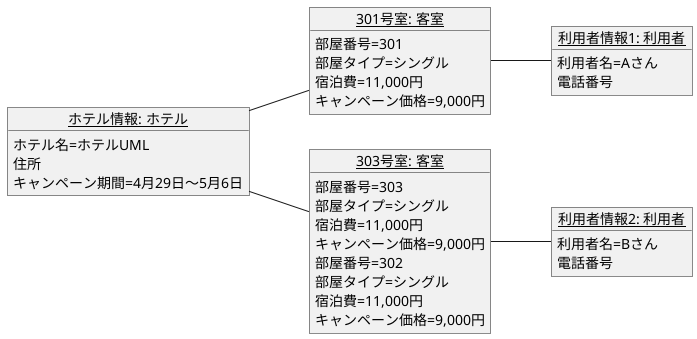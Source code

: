 @startuml
left to right direction
object "<u>ホテル情報: ホテル</u>" as h{
    ホテル名=ホテルUML
    住所
    キャンペーン期間=4月29日～5月6日
}
object "<u>301号室: 客室</u>" as r1{
    部屋番号=301
    部屋タイプ=シングル
    宿泊費=11,000円
    キャンペーン価格=9,000円
}
object "<u>利用者情報1: 利用者</u>" as u1{
    利用者名=Aさん
    電話番号
}
object "<u>利用者情報2: 利用者</u>" as u2{
    利用者名=Bさん
    電話番号
}
object "<u>303号室: 客室</u>" as r2{
    部屋番号=303
    部屋タイプ=シングル
    宿泊費=11,000円
    キャンペーン価格=9,000円
}
object "<u>302号室: 客室</u>" as r2{
    部屋番号=302
    部屋タイプ=シングル
    宿泊費=11,000円
    キャンペーン価格=9,000円
}
h -- r1
h -- r2
r1 -- u1
r2 -- u2
@enduml